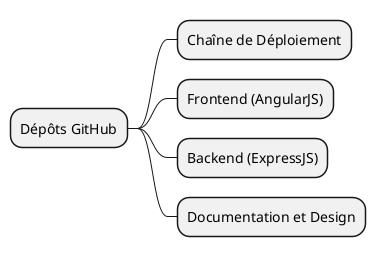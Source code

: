 @startmindmap Diagramme des dépôts Git
* Dépôts GitHub
** Chaîne de Déploiement
** Frontend (AngularJS)
** Backend (ExpressJS)
** Documentation et Design
@endmindmap